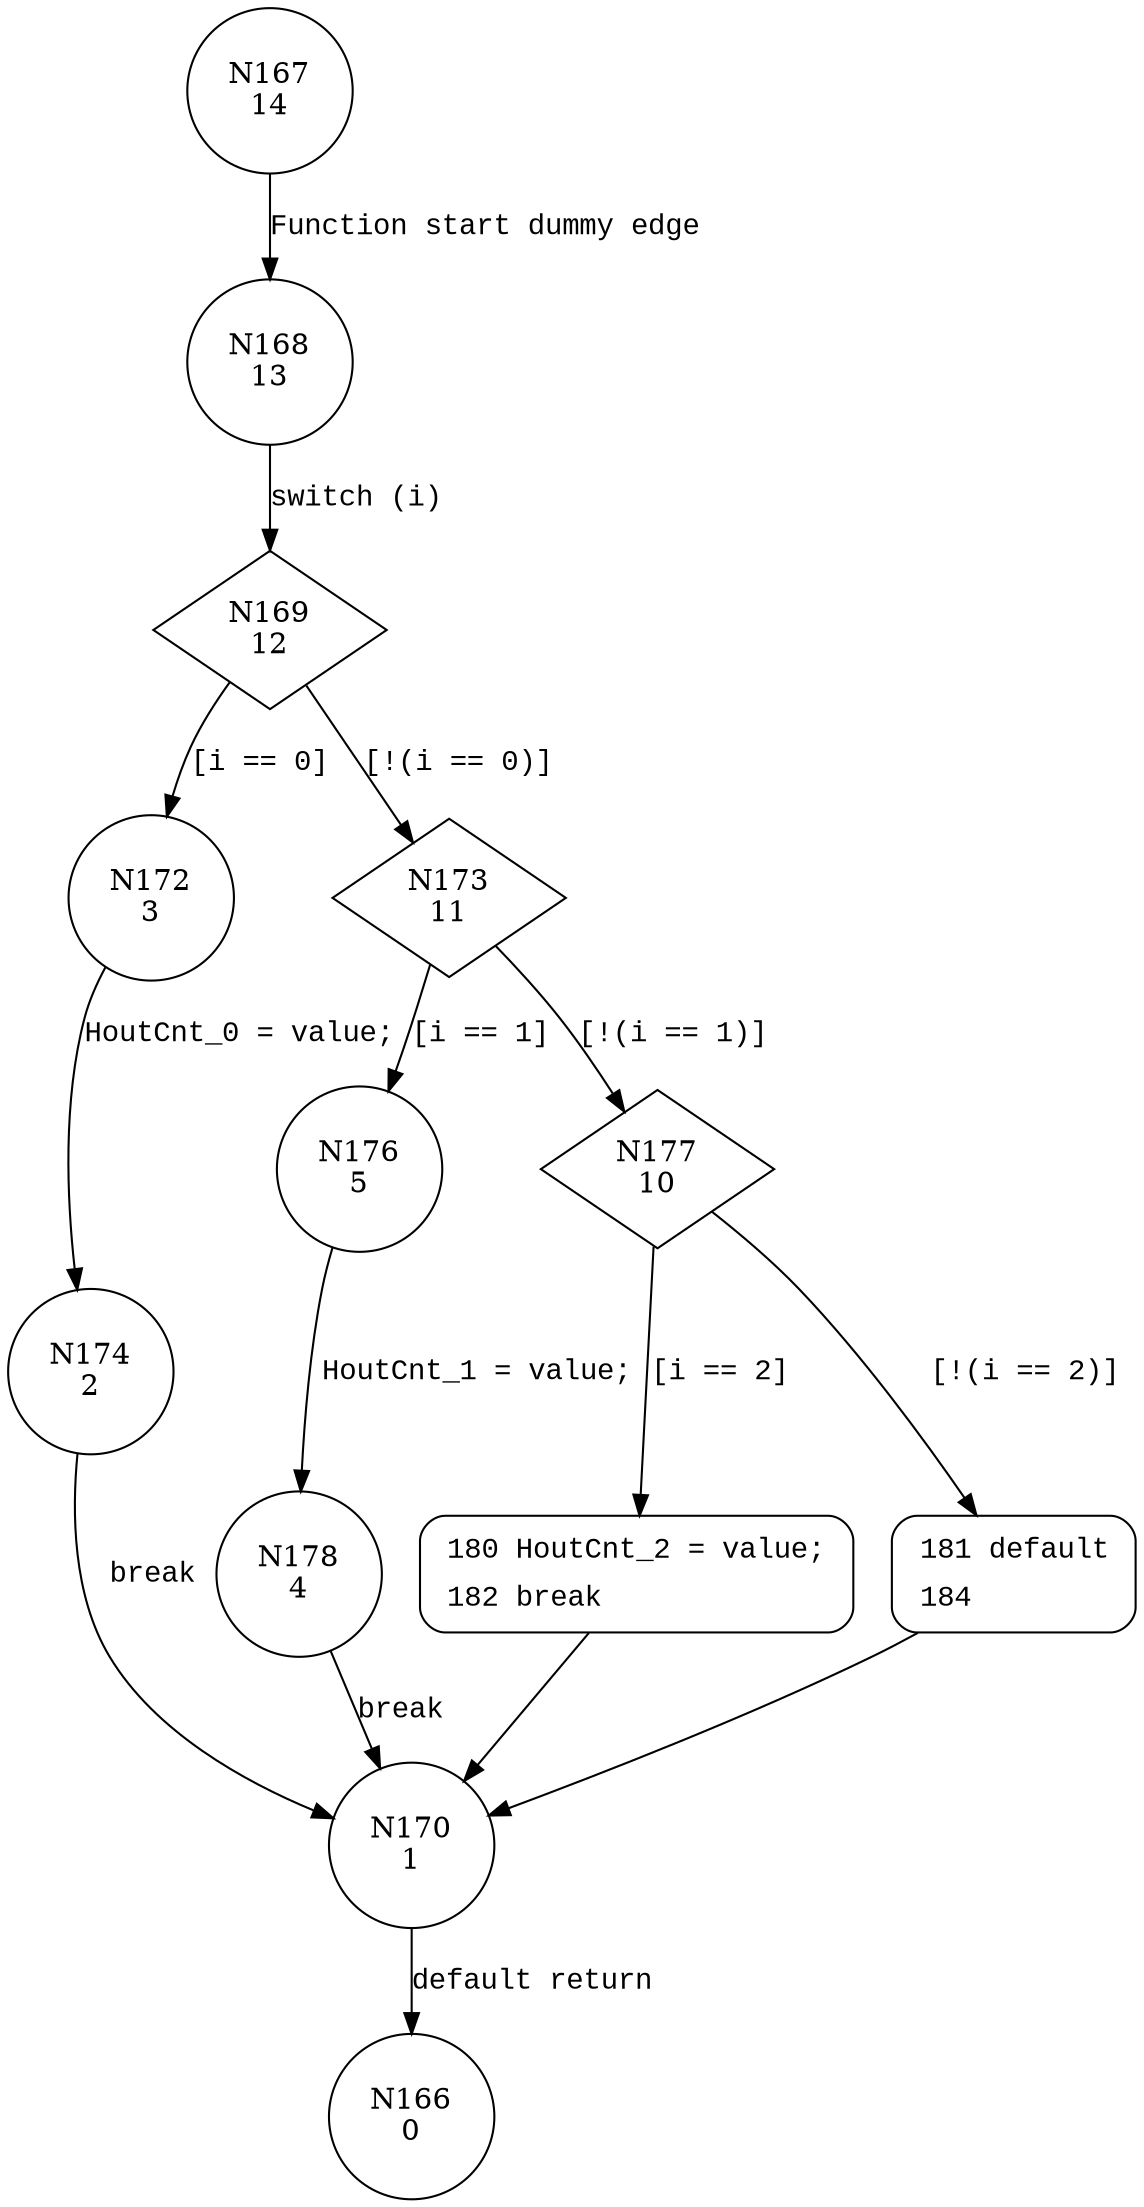 digraph setHoutCnt {
167 [shape="circle" label="N167\n14"]
168 [shape="circle" label="N168\n13"]
169 [shape="diamond" label="N169\n12"]
172 [shape="circle" label="N172\n3"]
173 [shape="diamond" label="N173\n11"]
176 [shape="circle" label="N176\n5"]
177 [shape="diamond" label="N177\n10"]
180 [shape="circle" label="N180\n7"]
181 [shape="circle" label="N181\n9"]
170 [shape="circle" label="N170\n1"]
166 [shape="circle" label="N166\n0"]
178 [shape="circle" label="N178\n4"]
174 [shape="circle" label="N174\n2"]
181 [style="filled,bold" penwidth="1" fillcolor="white" fontname="Courier New" shape="Mrecord" label=<<table border="0" cellborder="0" cellpadding="3" bgcolor="white"><tr><td align="right">181</td><td align="left">default</td></tr><tr><td align="right">184</td><td align="left"></td></tr></table>>]
181 -> 170[label=""]
180 [style="filled,bold" penwidth="1" fillcolor="white" fontname="Courier New" shape="Mrecord" label=<<table border="0" cellborder="0" cellpadding="3" bgcolor="white"><tr><td align="right">180</td><td align="left">HoutCnt_2 = value;</td></tr><tr><td align="right">182</td><td align="left">break</td></tr></table>>]
180 -> 170[label=""]
167 -> 168 [label="Function start dummy edge" fontname="Courier New"]
169 -> 172 [label="[i == 0]" fontname="Courier New"]
169 -> 173 [label="[!(i == 0)]" fontname="Courier New"]
173 -> 176 [label="[i == 1]" fontname="Courier New"]
173 -> 177 [label="[!(i == 1)]" fontname="Courier New"]
177 -> 180 [label="[i == 2]" fontname="Courier New"]
177 -> 181 [label="[!(i == 2)]" fontname="Courier New"]
170 -> 166 [label="default return" fontname="Courier New"]
176 -> 178 [label="HoutCnt_1 = value;" fontname="Courier New"]
172 -> 174 [label="HoutCnt_0 = value;" fontname="Courier New"]
168 -> 169 [label="switch (i)" fontname="Courier New"]
178 -> 170 [label="break" fontname="Courier New"]
174 -> 170 [label="break" fontname="Courier New"]
}